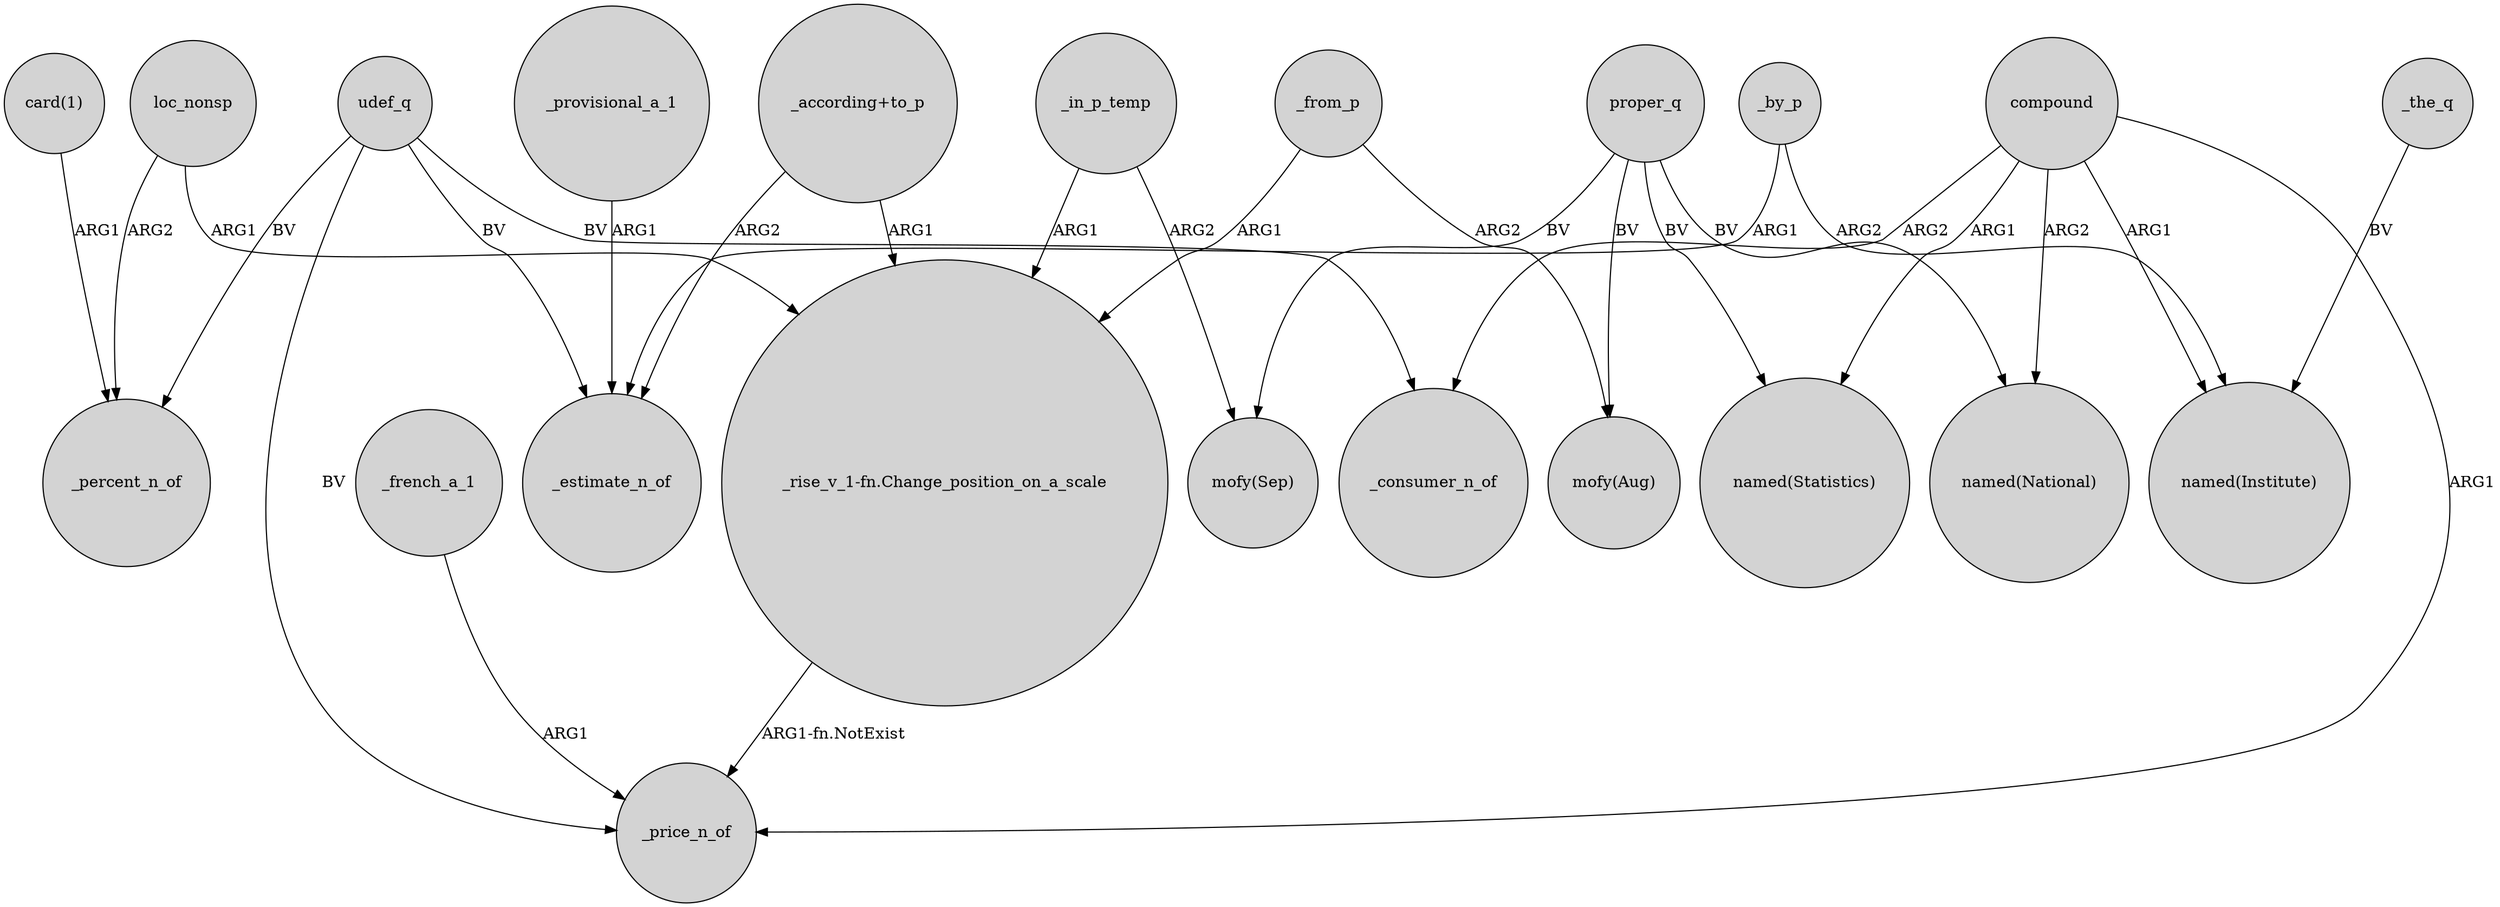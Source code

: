 digraph {
	node [shape=circle style=filled]
	"card(1)" -> _percent_n_of [label=ARG1]
	_provisional_a_1 -> _estimate_n_of [label=ARG1]
	_french_a_1 -> _price_n_of [label=ARG1]
	udef_q -> _price_n_of [label=BV]
	proper_q -> "named(Statistics)" [label=BV]
	proper_q -> "mofy(Sep)" [label=BV]
	compound -> "named(Statistics)" [label=ARG1]
	compound -> "named(Institute)" [label=ARG1]
	compound -> "named(National)" [label=ARG2]
	_the_q -> "named(Institute)" [label=BV]
	"_according+to_p" -> "_rise_v_1-fn.Change_position_on_a_scale" [label=ARG1]
	_by_p -> "named(Institute)" [label=ARG2]
	loc_nonsp -> _percent_n_of [label=ARG2]
	udef_q -> _estimate_n_of [label=BV]
	loc_nonsp -> "_rise_v_1-fn.Change_position_on_a_scale" [label=ARG1]
	proper_q -> "mofy(Aug)" [label=BV]
	udef_q -> _consumer_n_of [label=BV]
	"_rise_v_1-fn.Change_position_on_a_scale" -> _price_n_of [label="ARG1-fn.NotExist"]
	"_according+to_p" -> _estimate_n_of [label=ARG2]
	compound -> _consumer_n_of [label=ARG2]
	proper_q -> "named(National)" [label=BV]
	udef_q -> _percent_n_of [label=BV]
	_by_p -> _estimate_n_of [label=ARG1]
	compound -> _price_n_of [label=ARG1]
	_in_p_temp -> "_rise_v_1-fn.Change_position_on_a_scale" [label=ARG1]
	_in_p_temp -> "mofy(Sep)" [label=ARG2]
	_from_p -> "mofy(Aug)" [label=ARG2]
	_from_p -> "_rise_v_1-fn.Change_position_on_a_scale" [label=ARG1]
}
